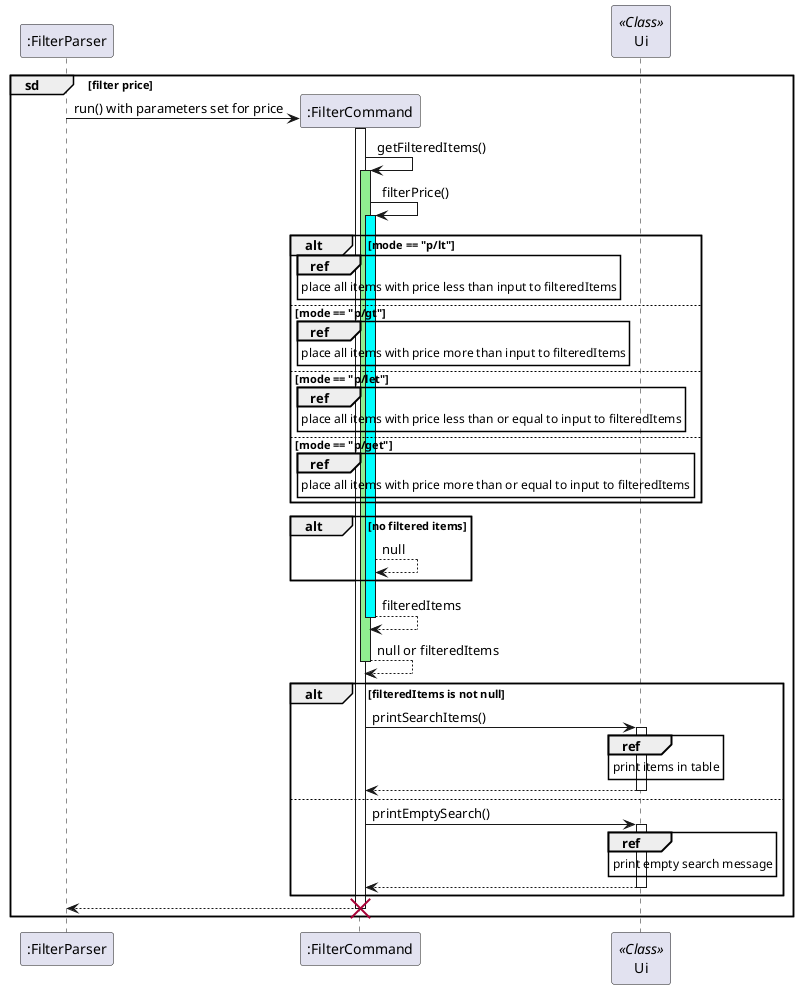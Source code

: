 @startuml
'https://plantuml.com/sequence-diagram

participant ":FilterParser"
group sd [filter price]
    ":FilterParser" -> ":FilterCommand" ** : run() with parameters set for price
    activate ":FilterCommand"
    ":FilterCommand" -> ":FilterCommand": getFilteredItems()
    activate ":FilterCommand" #lightgreen
    ":FilterCommand" -> ":FilterCommand": filterPrice()
    activate ":FilterCommand" #cyan
    participant Ui << Class >>
    alt mode == "p/lt"
        ref over ":FilterCommand"
            place all items with price less than input to filteredItems
        end ref
    else mode == "p/gt"
        ref over ":FilterCommand"
            place all items with price more than input to filteredItems
        end ref
    else mode == "p/let"
        ref over ":FilterCommand"
            place all items with price less than or equal to input to filteredItems
        end ref
    else mode == "p/get"
        ref over ":FilterCommand"
            place all items with price more than or equal to input to filteredItems
        end ref
    end
    alt no filtered items
        ":FilterCommand" --> ":FilterCommand": null
    end
    return filteredItems
    return null or filteredItems
    alt filteredItems is not null
        ":FilterCommand" -> Ui: printSearchItems()
        activate Ui
        ref over Ui
            print items in table
        end ref
        return
    else
        ":FilterCommand" -> Ui: printEmptySearch()
        activate Ui
        ref over Ui
            print empty search message
        end ref
        return
    end
    return
    destroy ":FilterCommand"
end
@enduml